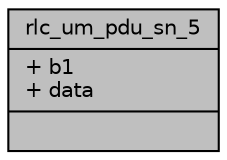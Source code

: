 digraph "rlc_um_pdu_sn_5"
{
 // LATEX_PDF_SIZE
  edge [fontname="Helvetica",fontsize="10",labelfontname="Helvetica",labelfontsize="10"];
  node [fontname="Helvetica",fontsize="10",shape=record];
  Node1 [label="{rlc_um_pdu_sn_5\n|+ b1\l+ data\l|}",height=0.2,width=0.4,color="black", fillcolor="grey75", style="filled", fontcolor="black",tooltip=" "];
}
